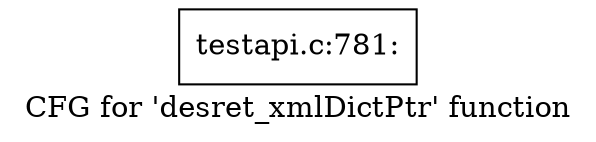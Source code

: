 digraph "CFG for 'desret_xmlDictPtr' function" {
	label="CFG for 'desret_xmlDictPtr' function";

	Node0x428ff10 [shape=record,label="{testapi.c:781:}"];
}

